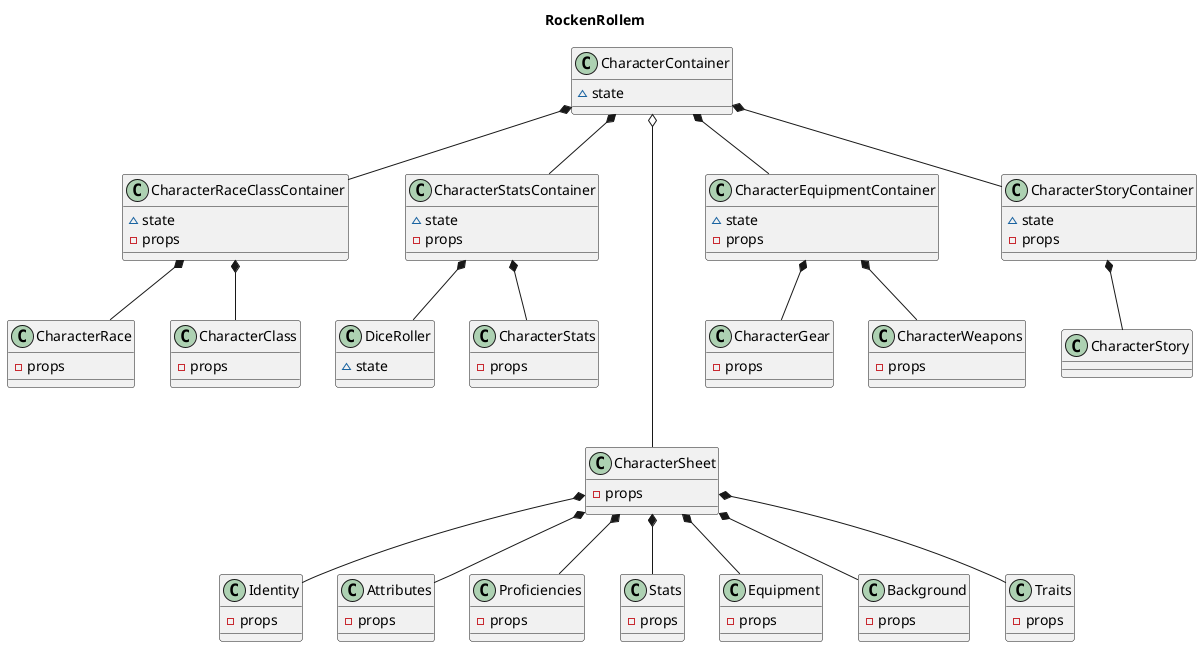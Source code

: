 @startuml
title RockenRollem



class CharacterContainer {
    ~ state
}

class CharacterRaceClassContainer {
  ~state
  - props
}



class CharacterStatsContainer {
  ~state
  - props
}

class DiceRoller {
  ~ state
}

class CharacterSheet {
  -props
}

class CharacterEquipmentContainer {
  ~state
  - props
}

class CharacterStoryContainer {
  ~state
  - props
}

class CharacterRace {
  - props
}

class CharacterClass {
  - props
}

class CharacterStats {
  - props
}

class CharacterGear {
  - props
}

class CharacterWeapons {
  - props
}

class Identity {
  - props
}

class Attributes {
  - props
}

class Proficiencies {
  - props
}

class Stats {
  - props
}

class Equipment {
  - props
}

class Background {
  - props
}

class Traits {
  - props
}



CharacterContainer *-- CharacterRaceClassContainer

CharacterContainer o---- CharacterSheet
CharacterSheet *-- Identity
CharacterSheet *-- Attributes
CharacterSheet *-- Proficiencies
CharacterSheet *-- Stats
CharacterSheet *-- Equipment
CharacterSheet *-- Background
CharacterSheet *-- Traits
CharacterContainer *-- CharacterStatsContainer
CharacterContainer *-- CharacterEquipmentContainer
CharacterContainer *-- CharacterStoryContainer
CharacterRaceClassContainer *-- CharacterRace
CharacterRaceClassContainer *-- CharacterClass
CharacterStatsContainer *-- CharacterStats
CharacterStatsContainer *-- DiceRoller
CharacterEquipmentContainer *-- CharacterGear
CharacterEquipmentContainer *-- CharacterWeapons
CharacterStoryContainer *-- CharacterStory

@enduml

# Generator Components and Containers
1. Home
2. RaceClass
// more to come




# Components for character CharacterSheet
- Identity
- Attributes
- Proficiencies
- Stats
- Equipment
- Background
- Traits
